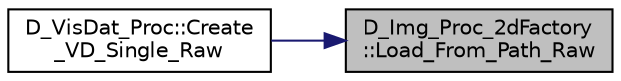 digraph "D_Img_Proc_2dFactory::Load_From_Path_Raw"
{
 // LATEX_PDF_SIZE
  edge [fontname="Helvetica",fontsize="10",labelfontname="Helvetica",labelfontsize="10"];
  node [fontname="Helvetica",fontsize="10",shape=record];
  rankdir="RL";
  Node1 [label="D_Img_Proc_2dFactory\l::Load_From_Path_Raw",height=0.2,width=0.4,color="black", fillcolor="grey75", style="filled", fontcolor="black",tooltip=" "];
  Node1 -> Node2 [dir="back",color="midnightblue",fontsize="10",style="solid",fontname="Helvetica"];
  Node2 [label="D_VisDat_Proc::Create\l_VD_Single_Raw",height=0.2,width=0.4,color="black", fillcolor="white", style="filled",URL="$class_d___vis_dat___proc.html#ab5aa65705f6e884cc101a3b0523a78df",tooltip=" "];
}
